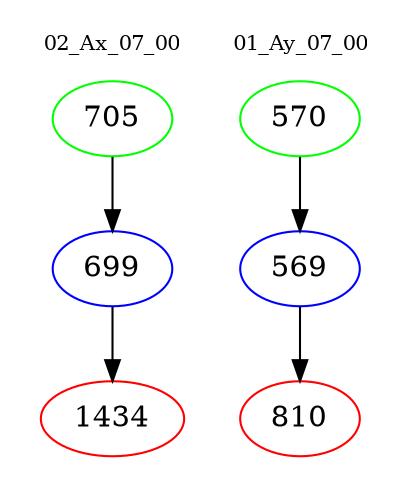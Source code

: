 digraph{
subgraph cluster_0 {
color = white
label = "02_Ax_07_00";
fontsize=10;
T0_705 [label="705", color="green"]
T0_705 -> T0_699 [color="black"]
T0_699 [label="699", color="blue"]
T0_699 -> T0_1434 [color="black"]
T0_1434 [label="1434", color="red"]
}
subgraph cluster_1 {
color = white
label = "01_Ay_07_00";
fontsize=10;
T1_570 [label="570", color="green"]
T1_570 -> T1_569 [color="black"]
T1_569 [label="569", color="blue"]
T1_569 -> T1_810 [color="black"]
T1_810 [label="810", color="red"]
}
}
